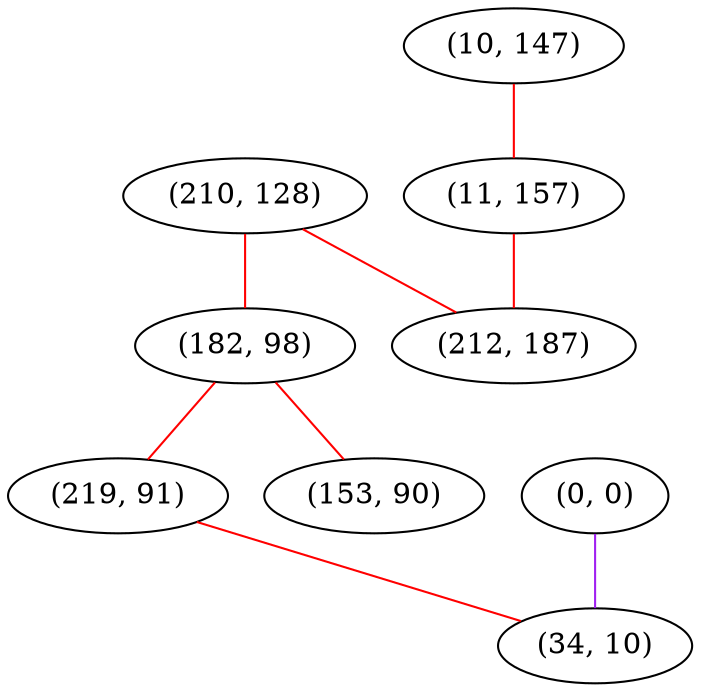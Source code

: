 graph "" {
"(210, 128)";
"(182, 98)";
"(219, 91)";
"(10, 147)";
"(11, 157)";
"(153, 90)";
"(0, 0)";
"(34, 10)";
"(212, 187)";
"(210, 128)" -- "(182, 98)"  [color=red, key=0, weight=1];
"(210, 128)" -- "(212, 187)"  [color=red, key=0, weight=1];
"(182, 98)" -- "(153, 90)"  [color=red, key=0, weight=1];
"(182, 98)" -- "(219, 91)"  [color=red, key=0, weight=1];
"(219, 91)" -- "(34, 10)"  [color=red, key=0, weight=1];
"(10, 147)" -- "(11, 157)"  [color=red, key=0, weight=1];
"(11, 157)" -- "(212, 187)"  [color=red, key=0, weight=1];
"(0, 0)" -- "(34, 10)"  [color=purple, key=0, weight=4];
}
